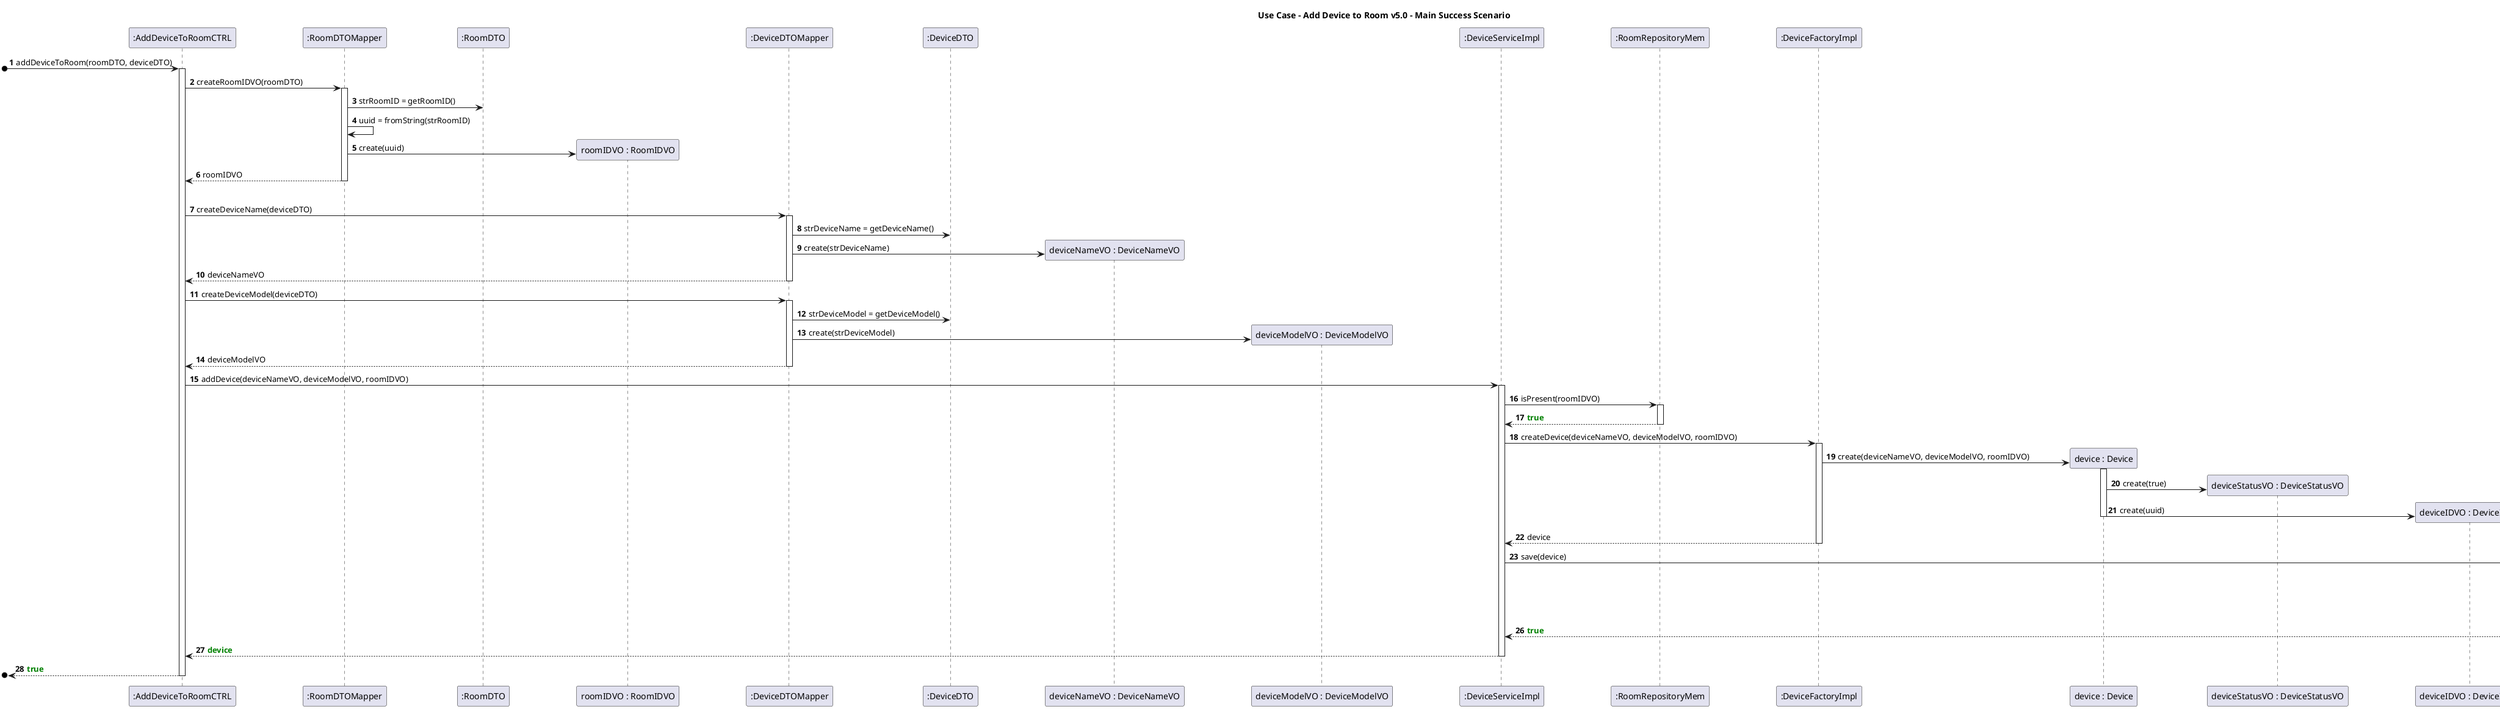 @startuml

skinparam ParticipantPadding 50

autonumber
title Use Case - Add Device to Room v5.0 - Main Success Scenario

participant ":AddDeviceToRoomCTRL" as C
participant ":RoomDTOMapper" as RM
participant ":RoomDTO" as RDTO
participant "roomIDVO : RoomIDVO" as RID
participant ":DeviceDTOMapper" as DDM
participant ":DeviceDTO" as DDTO
participant "deviceNameVO : DeviceNameVO" as DN
participant "deviceModelVO : DeviceModelVO" as DM
participant ":DeviceServiceImpl" as DS
participant ":RoomRepositoryMem" as RRM
participant ":DeviceFactoryImpl" as DF
participant "device : Device" as D
participant "deviceStatusVO : DeviceStatusVO" as DStat
participant "deviceIDVO : DeviceIDVO" as DID
participant ":DeviceRepositoryMem" as DRM

/'note over RM : Should include interaction with RoomDTO?'/

[o-> C : addDeviceToRoom(roomDTO, deviceDTO)
activate C

C -> RM : createRoomIDVO(roomDTO)
activate RM

RM -> RDTO : strRoomID = getRoomID()
RM -> RM : uuid = fromString(strRoomID)
RM -> RID ** : create(uuid)
RM --> C : roomIDVO
deactivate RM
|||
C -> DDM : createDeviceName(deviceDTO)
activate DDM

DDM -> DDTO : strDeviceName = getDeviceName()
DDM -> DN ** : create(strDeviceName)
DDM --> C : deviceNameVO
deactivate DDM
C -> DDM : createDeviceModel(deviceDTO)
activate DDM
DDM -> DDTO : strDeviceModel = getDeviceModel()
DDM -> DM ** : create(strDeviceModel)
DDM --> C : deviceModelVO
deactivate DDM

C -> DS : addDevice(deviceNameVO, deviceModelVO, roomIDVO)
activate DS

DS -> RRM : isPresent(roomIDVO)
activate RRM
RRM --> DS : <font color=green>**true**</font>
deactivate RRM

DS -> DF : createDevice(deviceNameVO, deviceModelVO, roomIDVO)
activate DF
DF -> D ** : create(deviceNameVO, deviceModelVO, roomIDVO)
activate D
D -> DStat ** : create(true)
D -> DID ** : create(uuid)
deactivate D
DF --> DS : device
deactivate DF

DS -> DRM : save(device)
activate DRM
DRM -> DRM : validEntity(device)
activate DRM
DRM -> DRM : put(deviceIDVO, device)

deactivate DRM
DRM --> DS : <font color=green>**true**</font>
deactivate DRM

DS --> C : <font color=green>**device**</font>
deactivate DS

[o<-- C : <font color=green>**true**</font>
deactivate C

@enduml
